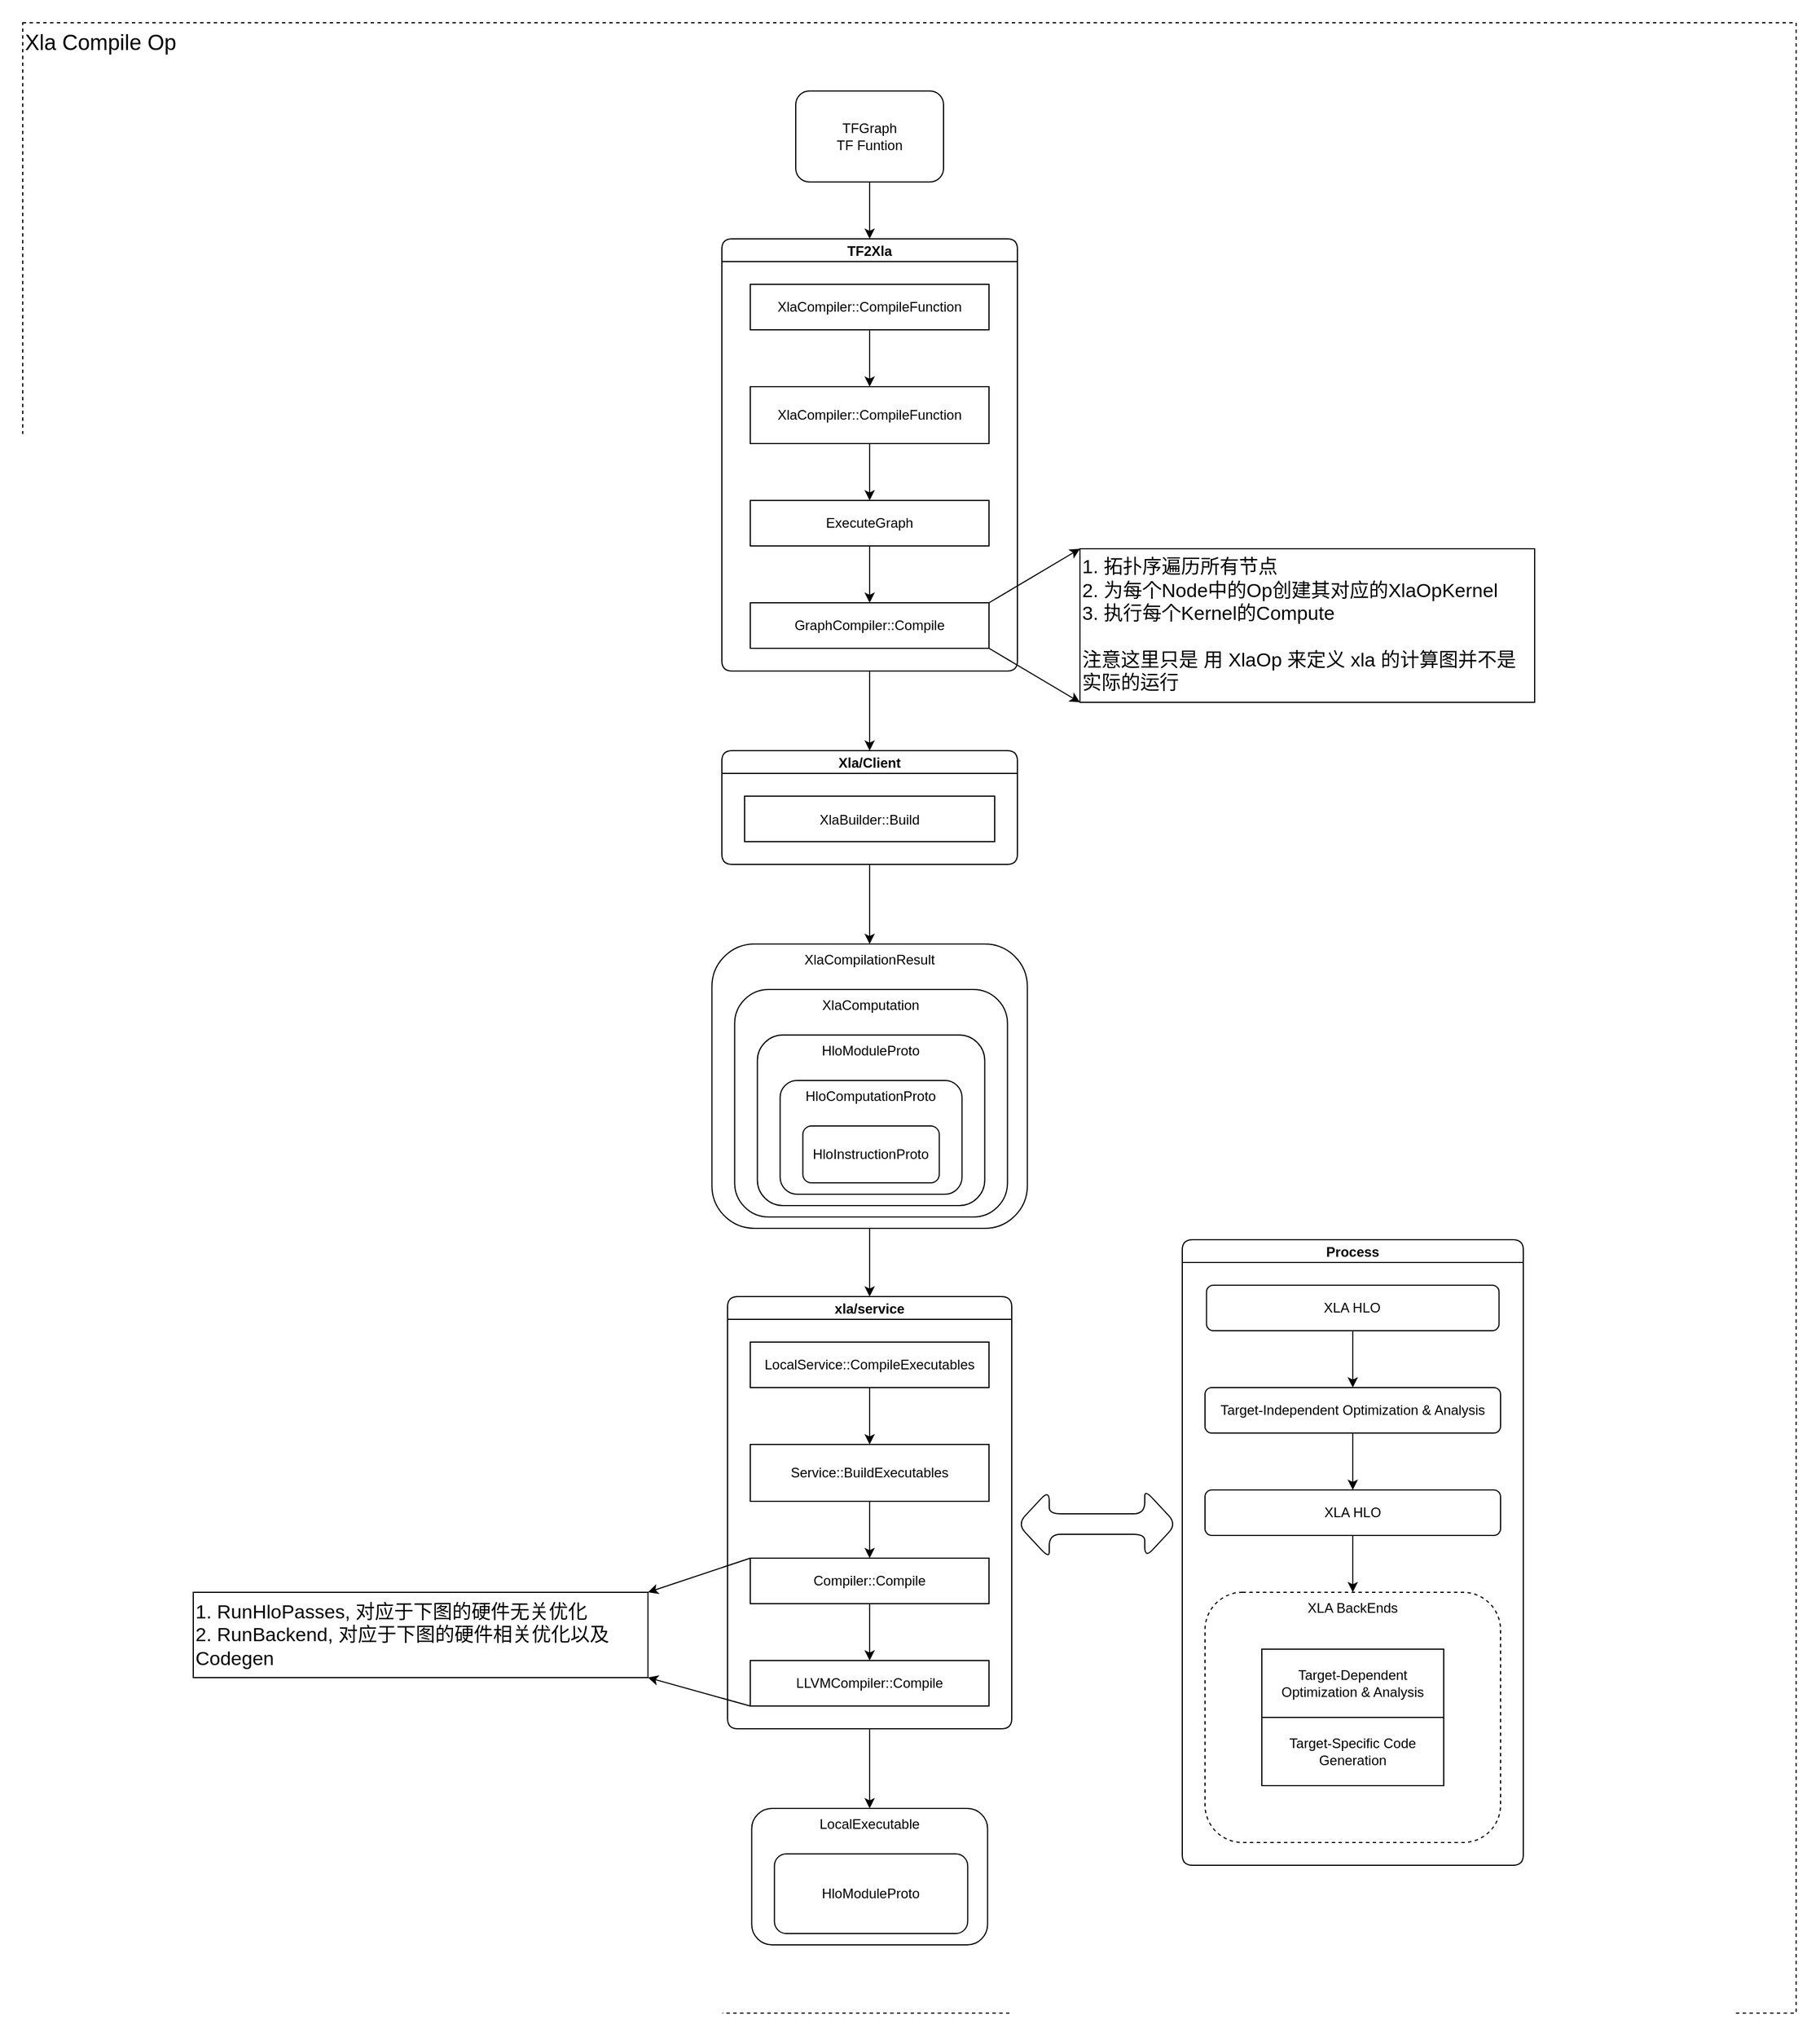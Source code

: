 <mxfile>
    <diagram id="pZF82sgt9ipkq0co79kk" name="第 1 页">
        <mxGraphModel dx="4211" dy="1800" grid="1" gridSize="10" guides="1" tooltips="1" connect="1" arrows="1" fold="1" page="1" pageScale="1" pageWidth="1600" pageHeight="900" math="0" shadow="0">
            <root>
                <mxCell id="0"/>
                <mxCell id="1" parent="0"/>
                <mxCell id="169" value="" style="group" parent="1" vertex="1" connectable="0">
                    <mxGeometry x="-2000" y="-480" width="1600" height="1790" as="geometry"/>
                </mxCell>
                <mxCell id="160" value="&lt;font style=&quot;font-size: 19px&quot;&gt;Xla Compile Op&lt;/font&gt;" style="rounded=0;whiteSpace=wrap;html=1;glass=0;fontSize=12;startSize=20;dashed=1;align=left;verticalAlign=top;" parent="169" vertex="1">
                    <mxGeometry x="20" y="20" width="1560" height="1750" as="geometry"/>
                </mxCell>
                <mxCell id="24" value="TFGraph&lt;br&gt;TF Funtion" style="rounded=1;whiteSpace=wrap;html=1;" parent="169" vertex="1">
                    <mxGeometry x="700" y="80" width="130" height="80" as="geometry"/>
                </mxCell>
                <mxCell id="63" value="" style="group" parent="169" vertex="1" connectable="0">
                    <mxGeometry x="626.25" y="830" width="277.5" height="250" as="geometry"/>
                </mxCell>
                <mxCell id="126" value="" style="group" parent="63" vertex="1" connectable="0">
                    <mxGeometry width="277.5" height="250" as="geometry"/>
                </mxCell>
                <mxCell id="25" value="XlaCompilationResult" style="rounded=1;whiteSpace=wrap;html=1;verticalAlign=top;" parent="126" vertex="1">
                    <mxGeometry width="277.5" height="250" as="geometry"/>
                </mxCell>
                <mxCell id="61" value="XlaComputation" style="rounded=1;whiteSpace=wrap;html=1;verticalAlign=top;" parent="126" vertex="1">
                    <mxGeometry x="20" y="40" width="240" height="200" as="geometry"/>
                </mxCell>
                <mxCell id="62" value="HloModuleProto" style="rounded=1;whiteSpace=wrap;html=1;verticalAlign=top;" parent="126" vertex="1">
                    <mxGeometry x="40" y="80" width="200" height="150" as="geometry"/>
                </mxCell>
                <mxCell id="123" value="HloComputationProto" style="rounded=1;whiteSpace=wrap;html=1;glass=0;fontSize=12;startSize=20;verticalAlign=top;" parent="126" vertex="1">
                    <mxGeometry x="60" y="120" width="160" height="100" as="geometry"/>
                </mxCell>
                <mxCell id="124" value="HloInstructionProto" style="rounded=1;whiteSpace=wrap;html=1;glass=0;fontSize=12;startSize=20;" parent="126" vertex="1">
                    <mxGeometry x="80" y="160" width="120" height="50" as="geometry"/>
                </mxCell>
                <mxCell id="73" value="" style="group" parent="169" vertex="1" connectable="0">
                    <mxGeometry x="661.25" y="1580" width="207.5" height="140" as="geometry"/>
                </mxCell>
                <mxCell id="141" value="" style="group" parent="73" vertex="1" connectable="0">
                    <mxGeometry y="10" width="207.5" height="120" as="geometry"/>
                </mxCell>
                <mxCell id="170" value="" style="group" vertex="1" connectable="0" parent="141">
                    <mxGeometry width="207.5" height="120" as="geometry"/>
                </mxCell>
                <mxCell id="74" value="LocalExecutable" style="rounded=1;whiteSpace=wrap;html=1;verticalAlign=top;" parent="170" vertex="1">
                    <mxGeometry width="207.5" height="120" as="geometry"/>
                </mxCell>
                <mxCell id="76" value="HloModuleProto" style="rounded=1;whiteSpace=wrap;html=1;" parent="170" vertex="1">
                    <mxGeometry x="20" y="40" width="170" height="70" as="geometry"/>
                </mxCell>
                <mxCell id="78" value="&lt;div style=&quot;font-size: 17px&quot;&gt;1. 拓扑序遍历所有节点&lt;/div&gt;&lt;div style=&quot;font-size: 17px&quot;&gt;2. 为每个Node中的Op创建其对应的XlaOpKernel&lt;/div&gt;&lt;div style=&quot;font-size: 17px&quot;&gt;3. 执行每个Kernel的Compute&lt;/div&gt;&lt;div style=&quot;font-size: 17px&quot;&gt;&lt;br&gt;&lt;/div&gt;&lt;div style=&quot;font-size: 17px&quot;&gt;注意这里只是 用 XlaOp 来定义 xla 的计算图并不是实际的运行&lt;/div&gt;" style="rounded=0;whiteSpace=wrap;html=1;align=left;fontSize=17;" parent="169" vertex="1">
                    <mxGeometry x="950" y="482.5" width="400" height="135" as="geometry"/>
                </mxCell>
                <mxCell id="84" style="edgeStyle=none;html=1;exitX=1;exitY=0;exitDx=0;exitDy=0;entryX=0;entryY=0;entryDx=0;entryDy=0;fontSize=17;" parent="169" source="122" target="78" edge="1">
                    <mxGeometry relative="1" as="geometry">
                        <mxPoint x="875" y="530" as="sourcePoint"/>
                    </mxGeometry>
                </mxCell>
                <mxCell id="85" style="edgeStyle=none;html=1;exitX=1;exitY=1;exitDx=0;exitDy=0;entryX=0;entryY=1;entryDx=0;entryDy=0;fontSize=17;" parent="169" source="122" target="78" edge="1">
                    <mxGeometry relative="1" as="geometry">
                        <mxPoint x="875" y="570" as="sourcePoint"/>
                    </mxGeometry>
                </mxCell>
                <mxCell id="114" style="edgeStyle=none;html=1;exitX=0.5;exitY=1;exitDx=0;exitDy=0;fontSize=12;entryX=0.5;entryY=0;entryDx=0;entryDy=0;" parent="169" source="103" target="25" edge="1">
                    <mxGeometry relative="1" as="geometry">
                        <mxPoint x="765" y="890" as="targetPoint"/>
                    </mxGeometry>
                </mxCell>
                <mxCell id="103" value="Xla/Client" style="swimlane;startSize=20;horizontal=1;childLayout=flowLayout;flowOrientation=north;resizable=0;interRankCellSpacing=50;containerType=tree;fontSize=12;rounded=1;" parent="169" vertex="1">
                    <mxGeometry x="635" y="660" width="260" height="100" as="geometry"/>
                </mxCell>
                <mxCell id="104" value="&lt;span style=&quot;font-size: 12px&quot;&gt;XlaBuilder::Build&lt;/span&gt;" style="whiteSpace=wrap;html=1;fontSize=17;" parent="103" vertex="1">
                    <mxGeometry x="20" y="40" width="220" height="40" as="geometry"/>
                </mxCell>
                <mxCell id="115" value="TF2Xla" style="swimlane;startSize=20;horizontal=1;childLayout=treeLayout;horizontalTree=0;resizable=0;containerType=tree;glass=0;rounded=1;swimlaneFillColor=none;arcSize=15;" parent="169" vertex="1">
                    <mxGeometry x="635" y="210" width="260" height="380" as="geometry"/>
                </mxCell>
                <mxCell id="116" value="XlaCompiler::CompileFunction" style="whiteSpace=wrap;html=1;" parent="115" vertex="1">
                    <mxGeometry x="25" y="40" width="210" height="40" as="geometry"/>
                </mxCell>
                <mxCell id="117" style="edgeStyle=none;html=1;exitX=0.5;exitY=1;exitDx=0;exitDy=0;entryX=0.5;entryY=0;entryDx=0;entryDy=0;" parent="115" source="118" target="121" edge="1">
                    <mxGeometry relative="1" as="geometry"/>
                </mxCell>
                <mxCell id="118" value="XlaCompiler::CompileFunction" style="whiteSpace=wrap;html=1;" parent="115" vertex="1">
                    <mxGeometry x="25" y="130" width="210" height="50" as="geometry"/>
                </mxCell>
                <mxCell id="119" value="" style="edgeStyle=elbowEdgeStyle;elbow=vertical;html=1;rounded=0;" parent="115" source="116" target="118" edge="1">
                    <mxGeometry relative="1" as="geometry"/>
                </mxCell>
                <mxCell id="120" style="edgeStyle=none;html=1;exitX=0.5;exitY=1;exitDx=0;exitDy=0;entryX=0.5;entryY=0;entryDx=0;entryDy=0;" parent="115" source="121" target="122" edge="1">
                    <mxGeometry relative="1" as="geometry"/>
                </mxCell>
                <mxCell id="121" value="ExecuteGraph" style="whiteSpace=wrap;html=1;" parent="115" vertex="1">
                    <mxGeometry x="25" y="230" width="210" height="40" as="geometry"/>
                </mxCell>
                <mxCell id="122" value="GraphCompiler::Compile" style="whiteSpace=wrap;html=1;" parent="115" vertex="1">
                    <mxGeometry x="25" y="320" width="210" height="40" as="geometry"/>
                </mxCell>
                <mxCell id="59" style="edgeStyle=none;html=1;exitX=0.5;exitY=1;exitDx=0;exitDy=0;entryX=0.5;entryY=0;entryDx=0;entryDy=0;" parent="169" source="24" target="115" edge="1">
                    <mxGeometry relative="1" as="geometry">
                        <mxPoint x="765" y="210" as="targetPoint"/>
                    </mxGeometry>
                </mxCell>
                <mxCell id="112" style="edgeStyle=none;html=1;exitX=0.5;exitY=1;exitDx=0;exitDy=0;entryX=0.5;entryY=0;entryDx=0;entryDy=0;fontSize=12;" parent="169" source="115" target="103" edge="1">
                    <mxGeometry relative="1" as="geometry">
                        <mxPoint x="765" y="680" as="sourcePoint"/>
                    </mxGeometry>
                </mxCell>
                <mxCell id="140" style="edgeStyle=none;html=1;exitX=0.5;exitY=1;exitDx=0;exitDy=0;entryX=0.5;entryY=0;entryDx=0;entryDy=0;fontSize=12;startSize=20;" parent="169" source="127" target="74" edge="1">
                    <mxGeometry relative="1" as="geometry"/>
                </mxCell>
                <mxCell id="127" value="xla/service" style="swimlane;startSize=20;horizontal=1;childLayout=treeLayout;horizontalTree=0;resizable=0;containerType=tree;glass=0;rounded=1;swimlaneFillColor=none;arcSize=15;" parent="169" vertex="1">
                    <mxGeometry x="640" y="1140" width="250" height="380" as="geometry"/>
                </mxCell>
                <mxCell id="128" value="LocalService::CompileExecutables" style="whiteSpace=wrap;html=1;" parent="127" vertex="1">
                    <mxGeometry x="20" y="40" width="210" height="40" as="geometry"/>
                </mxCell>
                <mxCell id="129" style="edgeStyle=none;html=1;exitX=0.5;exitY=1;exitDx=0;exitDy=0;entryX=0.5;entryY=0;entryDx=0;entryDy=0;" parent="127" source="130" target="133" edge="1">
                    <mxGeometry relative="1" as="geometry"/>
                </mxCell>
                <mxCell id="130" value="Service::BuildExecutables" style="whiteSpace=wrap;html=1;" parent="127" vertex="1">
                    <mxGeometry x="20" y="130" width="210" height="50" as="geometry"/>
                </mxCell>
                <mxCell id="131" value="" style="edgeStyle=elbowEdgeStyle;elbow=vertical;html=1;rounded=0;" parent="127" source="128" target="130" edge="1">
                    <mxGeometry relative="1" as="geometry"/>
                </mxCell>
                <mxCell id="132" style="edgeStyle=none;html=1;exitX=0.5;exitY=1;exitDx=0;exitDy=0;entryX=0.5;entryY=0;entryDx=0;entryDy=0;" parent="127" source="133" target="134" edge="1">
                    <mxGeometry relative="1" as="geometry"/>
                </mxCell>
                <mxCell id="133" value="Compiler::Compile" style="whiteSpace=wrap;html=1;" parent="127" vertex="1">
                    <mxGeometry x="20" y="230" width="210" height="40" as="geometry"/>
                </mxCell>
                <mxCell id="134" value="LLVMCompiler::Compile" style="whiteSpace=wrap;html=1;" parent="127" vertex="1">
                    <mxGeometry x="20" y="320" width="210" height="40" as="geometry"/>
                </mxCell>
                <mxCell id="135" style="edgeStyle=none;html=1;exitX=0.5;exitY=1;exitDx=0;exitDy=0;entryX=0.5;entryY=0;entryDx=0;entryDy=0;fontSize=12;startSize=20;" parent="169" source="25" target="127" edge="1">
                    <mxGeometry relative="1" as="geometry"/>
                </mxCell>
                <mxCell id="136" value="&lt;div style=&quot;font-size: 17px&quot;&gt;&lt;div&gt;1. RunHloPasses, 对应于下图的硬件无关优化&lt;/div&gt;&lt;div&gt;2. RunBackend, 对应于下图的硬件相关优化以及Codegen&lt;/div&gt;&lt;/div&gt;" style="rounded=0;whiteSpace=wrap;html=1;align=left;fontSize=17;" parent="169" vertex="1">
                    <mxGeometry x="170" y="1400" width="400" height="75" as="geometry"/>
                </mxCell>
                <mxCell id="142" style="edgeStyle=none;html=1;exitX=0;exitY=0;exitDx=0;exitDy=0;entryX=1;entryY=0;entryDx=0;entryDy=0;fontSize=12;startSize=20;" parent="169" source="133" target="136" edge="1">
                    <mxGeometry relative="1" as="geometry"/>
                </mxCell>
                <mxCell id="143" style="edgeStyle=none;html=1;exitX=0;exitY=1;exitDx=0;exitDy=0;entryX=1;entryY=1;entryDx=0;entryDy=0;fontSize=12;startSize=20;" parent="169" source="134" target="136" edge="1">
                    <mxGeometry relative="1" as="geometry"/>
                </mxCell>
                <mxCell id="147" value="Process" style="swimlane;startSize=20;horizontal=1;childLayout=treeLayout;horizontalTree=0;resizable=0;containerType=tree;rounded=1;glass=0;fontSize=12;" parent="169" vertex="1">
                    <mxGeometry x="1040" y="1090" width="300" height="550" as="geometry"/>
                </mxCell>
                <mxCell id="148" value="XLA HLO" style="whiteSpace=wrap;html=1;rounded=1;glass=0;fontSize=12;startSize=20;" parent="147" vertex="1">
                    <mxGeometry x="21.325" y="40" width="257.35" height="40" as="geometry"/>
                </mxCell>
                <mxCell id="149" value="Target-Independent Optimization &amp;amp; Analysis" style="whiteSpace=wrap;html=1;rounded=1;glass=0;fontSize=12;startSize=20;" parent="147" vertex="1">
                    <mxGeometry x="20" y="130" width="260" height="40" as="geometry"/>
                </mxCell>
                <mxCell id="150" value="" style="edgeStyle=elbowEdgeStyle;elbow=vertical;html=1;rounded=0;fontSize=12;startSize=20;" parent="147" source="148" target="149" edge="1">
                    <mxGeometry relative="1" as="geometry"/>
                </mxCell>
                <mxCell id="154" value="" style="edgeStyle=elbowEdgeStyle;elbow=vertical;html=1;rounded=0;fontSize=12;startSize=20;" parent="147" source="149" target="155" edge="1">
                    <mxGeometry relative="1" as="geometry">
                        <mxPoint x="711.325" y="1200" as="sourcePoint"/>
                    </mxGeometry>
                </mxCell>
                <mxCell id="155" value="XLA HLO" style="whiteSpace=wrap;html=1;rounded=1;glass=0;fontSize=12;startSize=20;" parent="147" vertex="1">
                    <mxGeometry x="20" y="220" width="260" height="40" as="geometry"/>
                </mxCell>
                <mxCell id="156" value="" style="edgeStyle=elbowEdgeStyle;elbow=vertical;html=1;rounded=0;fontSize=12;startSize=20;" parent="147" source="155" target="157" edge="1">
                    <mxGeometry relative="1" as="geometry">
                        <mxPoint x="790" y="1290" as="sourcePoint"/>
                    </mxGeometry>
                </mxCell>
                <mxCell id="157" value="XLA BackEnds" style="whiteSpace=wrap;html=1;rounded=1;glass=0;fontSize=12;startSize=20;verticalAlign=top;dashed=1;" parent="147" vertex="1">
                    <mxGeometry x="20" y="310" width="260" height="220" as="geometry"/>
                </mxCell>
                <mxCell id="158" value="&lt;span&gt;Target-Dependent Optimization &amp;amp; Analysis&lt;/span&gt;" style="rounded=0;whiteSpace=wrap;html=1;glass=0;fontSize=12;startSize=20;" parent="147" vertex="1">
                    <mxGeometry x="70" y="360" width="160" height="60" as="geometry"/>
                </mxCell>
                <mxCell id="159" value="Target-Specific Code Generation" style="rounded=0;whiteSpace=wrap;html=1;glass=0;fontSize=12;startSize=20;" parent="147" vertex="1">
                    <mxGeometry x="70" y="420" width="160" height="60" as="geometry"/>
                </mxCell>
                <mxCell id="153" value="" style="shape=doubleArrow;whiteSpace=wrap;html=1;rounded=1;glass=0;fontSize=12;startSize=20;" parent="169" vertex="1">
                    <mxGeometry x="895" y="1310" width="140" height="60" as="geometry"/>
                </mxCell>
            </root>
        </mxGraphModel>
    </diagram>
</mxfile>
